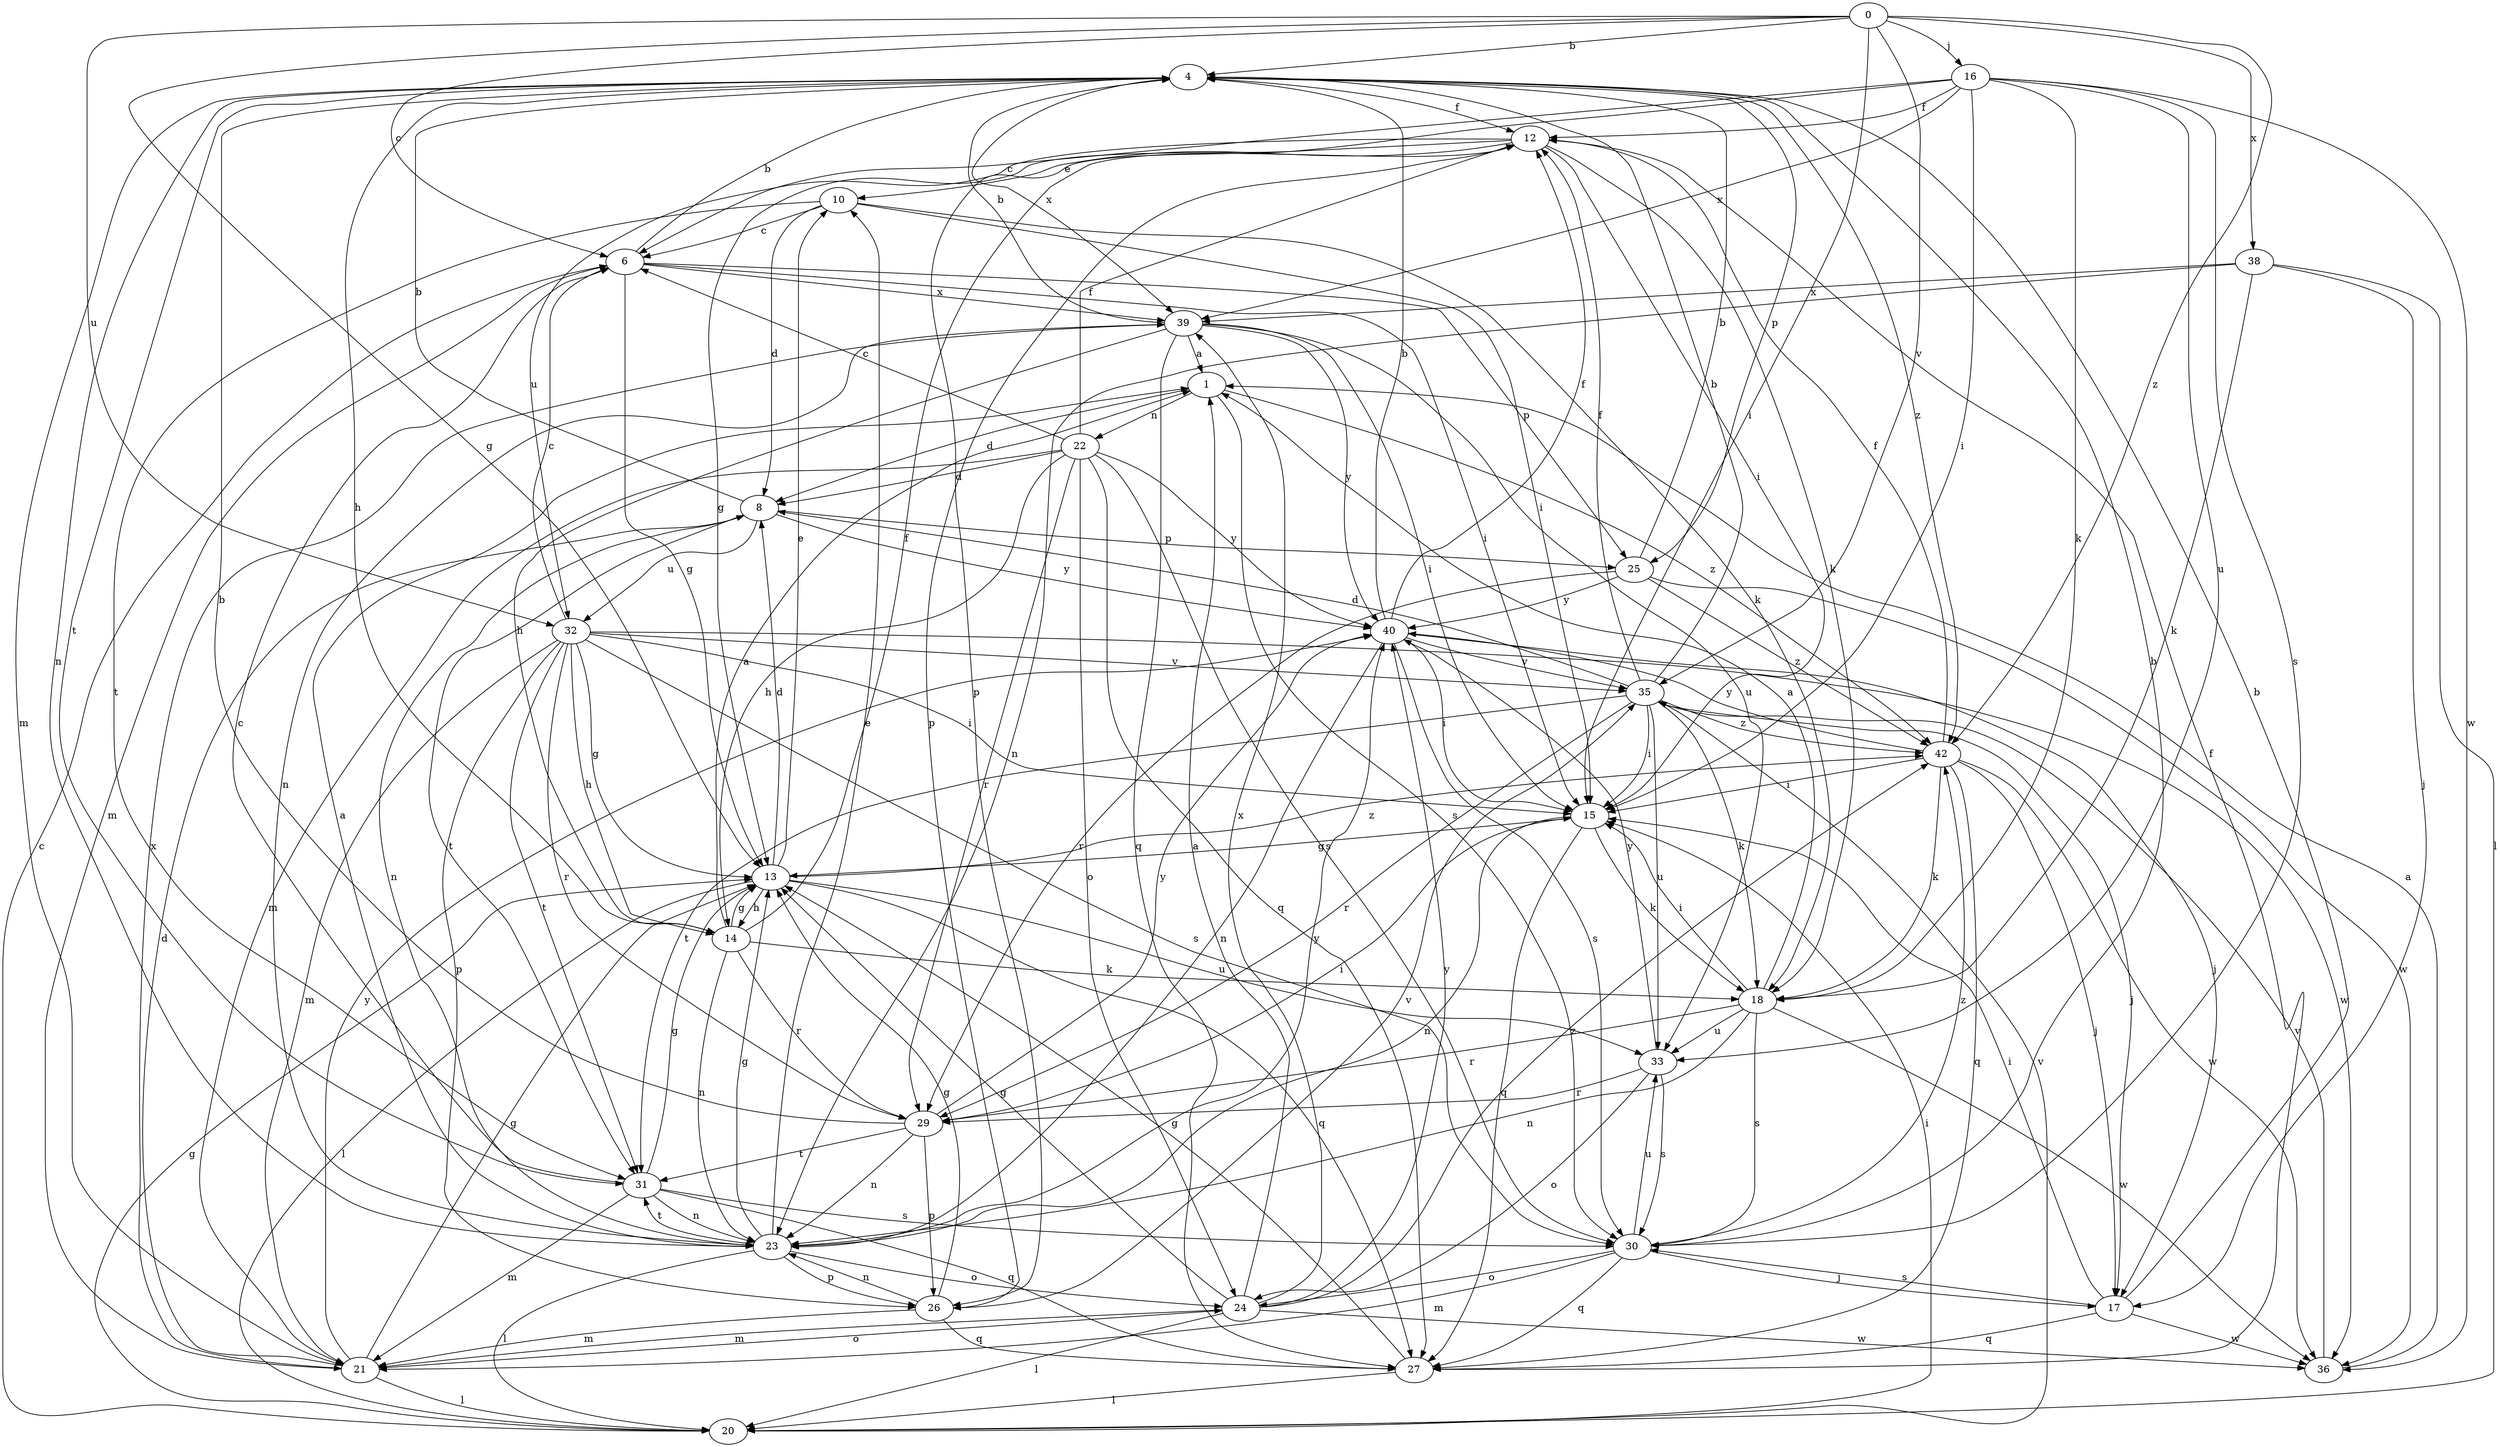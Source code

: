 strict digraph  {
0;
1;
4;
6;
8;
10;
12;
13;
14;
15;
16;
17;
18;
20;
21;
22;
23;
24;
25;
26;
27;
29;
30;
31;
32;
33;
35;
36;
38;
39;
40;
42;
0 -> 4  [label=b];
0 -> 6  [label=c];
0 -> 13  [label=g];
0 -> 15  [label=i];
0 -> 16  [label=j];
0 -> 32  [label=u];
0 -> 35  [label=v];
0 -> 38  [label=x];
0 -> 42  [label=z];
1 -> 8  [label=d];
1 -> 22  [label=n];
1 -> 30  [label=s];
1 -> 42  [label=z];
4 -> 12  [label=f];
4 -> 14  [label=h];
4 -> 21  [label=m];
4 -> 23  [label=n];
4 -> 25  [label=p];
4 -> 31  [label=t];
4 -> 39  [label=x];
4 -> 42  [label=z];
6 -> 4  [label=b];
6 -> 13  [label=g];
6 -> 15  [label=i];
6 -> 21  [label=m];
6 -> 25  [label=p];
6 -> 39  [label=x];
8 -> 4  [label=b];
8 -> 23  [label=n];
8 -> 25  [label=p];
8 -> 31  [label=t];
8 -> 32  [label=u];
8 -> 40  [label=y];
10 -> 6  [label=c];
10 -> 8  [label=d];
10 -> 15  [label=i];
10 -> 18  [label=k];
10 -> 31  [label=t];
12 -> 10  [label=e];
12 -> 13  [label=g];
12 -> 15  [label=i];
12 -> 18  [label=k];
12 -> 26  [label=p];
12 -> 32  [label=u];
13 -> 8  [label=d];
13 -> 10  [label=e];
13 -> 14  [label=h];
13 -> 20  [label=l];
13 -> 27  [label=q];
13 -> 33  [label=u];
13 -> 42  [label=z];
14 -> 1  [label=a];
14 -> 12  [label=f];
14 -> 13  [label=g];
14 -> 18  [label=k];
14 -> 23  [label=n];
14 -> 29  [label=r];
15 -> 13  [label=g];
15 -> 18  [label=k];
15 -> 23  [label=n];
15 -> 27  [label=q];
16 -> 6  [label=c];
16 -> 12  [label=f];
16 -> 15  [label=i];
16 -> 18  [label=k];
16 -> 26  [label=p];
16 -> 30  [label=s];
16 -> 33  [label=u];
16 -> 36  [label=w];
16 -> 39  [label=x];
17 -> 4  [label=b];
17 -> 15  [label=i];
17 -> 27  [label=q];
17 -> 30  [label=s];
17 -> 36  [label=w];
18 -> 1  [label=a];
18 -> 15  [label=i];
18 -> 23  [label=n];
18 -> 29  [label=r];
18 -> 30  [label=s];
18 -> 33  [label=u];
18 -> 36  [label=w];
20 -> 6  [label=c];
20 -> 13  [label=g];
20 -> 15  [label=i];
20 -> 35  [label=v];
21 -> 8  [label=d];
21 -> 13  [label=g];
21 -> 20  [label=l];
21 -> 24  [label=o];
21 -> 39  [label=x];
21 -> 40  [label=y];
22 -> 6  [label=c];
22 -> 8  [label=d];
22 -> 12  [label=f];
22 -> 14  [label=h];
22 -> 21  [label=m];
22 -> 24  [label=o];
22 -> 27  [label=q];
22 -> 29  [label=r];
22 -> 30  [label=s];
22 -> 40  [label=y];
23 -> 1  [label=a];
23 -> 10  [label=e];
23 -> 13  [label=g];
23 -> 20  [label=l];
23 -> 24  [label=o];
23 -> 26  [label=p];
23 -> 31  [label=t];
23 -> 40  [label=y];
24 -> 1  [label=a];
24 -> 13  [label=g];
24 -> 20  [label=l];
24 -> 21  [label=m];
24 -> 36  [label=w];
24 -> 39  [label=x];
24 -> 40  [label=y];
24 -> 42  [label=z];
25 -> 4  [label=b];
25 -> 29  [label=r];
25 -> 36  [label=w];
25 -> 40  [label=y];
25 -> 42  [label=z];
26 -> 13  [label=g];
26 -> 21  [label=m];
26 -> 23  [label=n];
26 -> 27  [label=q];
26 -> 35  [label=v];
27 -> 12  [label=f];
27 -> 13  [label=g];
27 -> 20  [label=l];
29 -> 4  [label=b];
29 -> 15  [label=i];
29 -> 23  [label=n];
29 -> 26  [label=p];
29 -> 31  [label=t];
29 -> 40  [label=y];
30 -> 4  [label=b];
30 -> 17  [label=j];
30 -> 21  [label=m];
30 -> 24  [label=o];
30 -> 27  [label=q];
30 -> 33  [label=u];
30 -> 42  [label=z];
31 -> 6  [label=c];
31 -> 13  [label=g];
31 -> 21  [label=m];
31 -> 23  [label=n];
31 -> 27  [label=q];
31 -> 30  [label=s];
32 -> 6  [label=c];
32 -> 13  [label=g];
32 -> 14  [label=h];
32 -> 15  [label=i];
32 -> 21  [label=m];
32 -> 26  [label=p];
32 -> 29  [label=r];
32 -> 30  [label=s];
32 -> 31  [label=t];
32 -> 35  [label=v];
32 -> 36  [label=w];
33 -> 24  [label=o];
33 -> 29  [label=r];
33 -> 30  [label=s];
33 -> 40  [label=y];
35 -> 4  [label=b];
35 -> 8  [label=d];
35 -> 12  [label=f];
35 -> 15  [label=i];
35 -> 17  [label=j];
35 -> 18  [label=k];
35 -> 29  [label=r];
35 -> 31  [label=t];
35 -> 33  [label=u];
35 -> 42  [label=z];
36 -> 1  [label=a];
36 -> 35  [label=v];
38 -> 17  [label=j];
38 -> 18  [label=k];
38 -> 20  [label=l];
38 -> 23  [label=n];
38 -> 39  [label=x];
39 -> 1  [label=a];
39 -> 4  [label=b];
39 -> 14  [label=h];
39 -> 15  [label=i];
39 -> 23  [label=n];
39 -> 27  [label=q];
39 -> 33  [label=u];
39 -> 40  [label=y];
40 -> 4  [label=b];
40 -> 12  [label=f];
40 -> 15  [label=i];
40 -> 17  [label=j];
40 -> 23  [label=n];
40 -> 30  [label=s];
40 -> 35  [label=v];
42 -> 12  [label=f];
42 -> 15  [label=i];
42 -> 17  [label=j];
42 -> 18  [label=k];
42 -> 27  [label=q];
42 -> 36  [label=w];
42 -> 40  [label=y];
}
